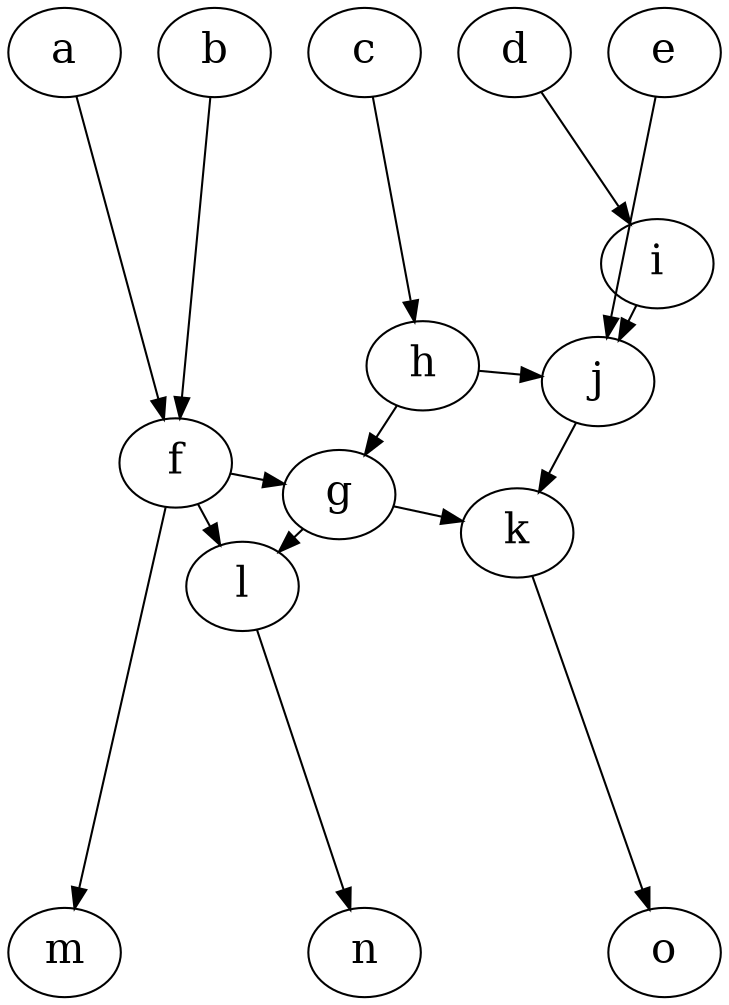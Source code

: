 // dotファイルはdigraphまたはgraphで始めます
// graph_nameはこの例でのグラフ名です。
digraph simple_graph {
  node [fontsize=20];
  layout=neato;
  a [pos="-2, 3!"];
  b [pos="-1, 3!"];
  c [pos="0, 3!"];
  d [pos="1, 3!"];
  e [pos="2, 3!"];
  f, g, h, j, k, l;
  m [pos="-2, -3!"];
  n [pos="0, -3!"];
  o [pos="2, -3!"];
  a -> f;
  b -> f;
  c -> h;
  d -> i;
  e -> j;
  f -> g;
  f -> l;
  f -> m;
  h -> g;
  g -> l;
  g -> k;
  h -> j;
  i -> j;
  j -> k;
  l -> n;
  k -> o;
}
